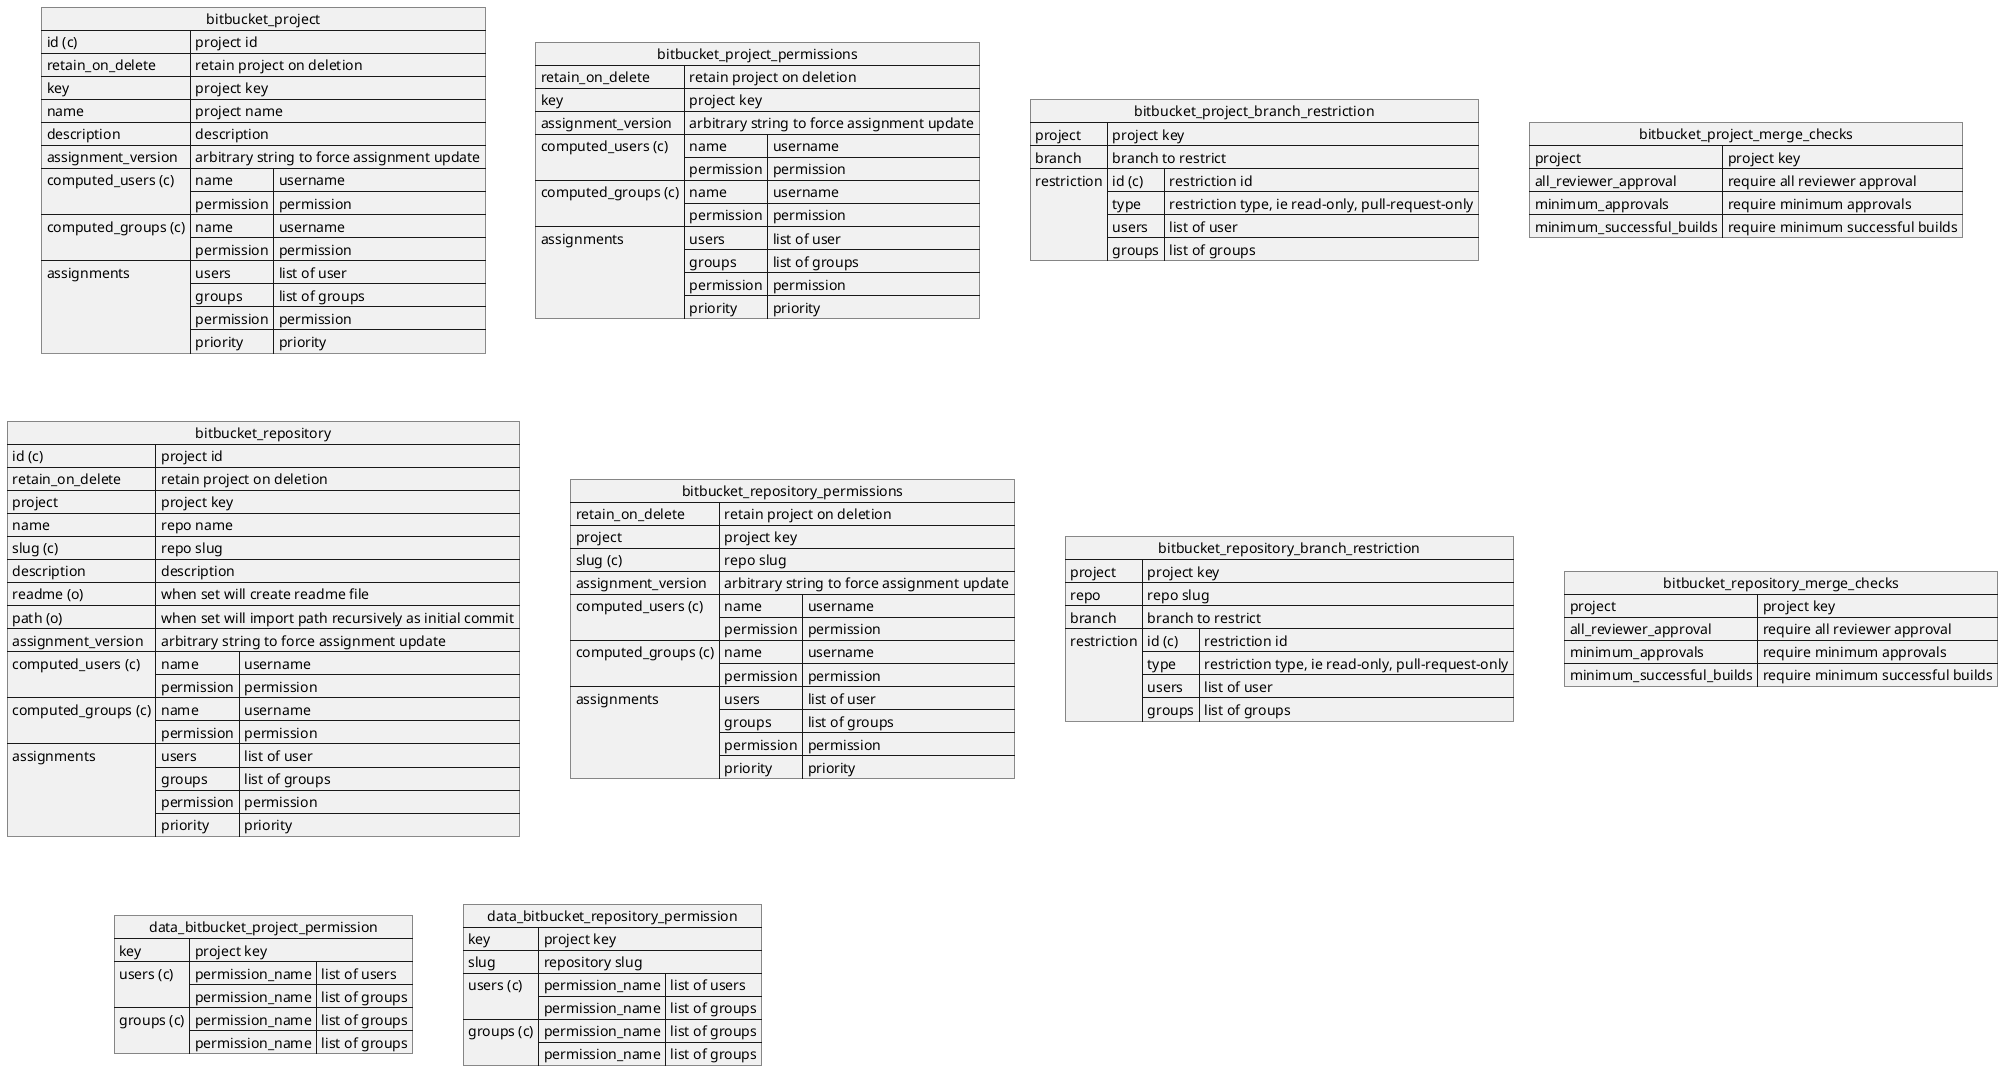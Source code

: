 @startuml

json bitbucket_project {
    "id (c)": "project id",
    "retain_on_delete": "retain project on deletion",
    "key": "project key",
    "name": "project name",
    "description": "description",
    "assignment_version": "arbitrary string to force assignment update",
    "computed_users (c)": [
        {
        "name":"username",
        "permission": "permission"
        }
    ],
    "computed_groups (c)": [
        {
        "name":"username",
        "permission": "permission"
        }
    ],
    "assignments": [
        {
        "users": "list of user",
        "groups": "list of groups",
        "permission": "permission",
        "priority": "priority"
        }
    ]
}

json bitbucket_project_permissions {
    "retain_on_delete": "retain project on deletion",
    "key": "project key",
    "assignment_version": "arbitrary string to force assignment update",
    "computed_users (c)": [
        {
        "name":"username",
        "permission": "permission"
        }
    ],
    "computed_groups (c)": [
        {
        "name":"username",
        "permission": "permission"
        }
    ],
    "assignments": [
        {
        "users": "list of user",
        "groups": "list of groups",
        "permission": "permission",
        "priority": "priority"
        }
    ]
}

json bitbucket_project_branch_restriction {
    "project": "project key",
    "branch": "branch to restrict",
    "restriction": {
    "id (c)": "restriction id",
        "type": "restriction type, ie read-only, pull-request-only",
        "users": "list of user",
        "groups": "list of groups"
    }
}

json bitbucket_project_merge_checks {
    "project": "project key",
    "all_reviewer_approval": "require all reviewer approval",
    "minimum_approvals": "require minimum approvals",
    "minimum_successful_builds": "require minimum successful builds"
}

json bitbucket_repository {
    "id (c)": "project id",
    "retain_on_delete": "retain project on deletion",
    "project": "project key",
    "name": "repo name",
    "slug (c)": "repo slug",
    "description": "description",
    "readme (o)": "when set will create readme file",
    "path (o)": "when set will import path recursively as initial commit",
    "assignment_version": "arbitrary string to force assignment update",
    "computed_users (c)": [
        {
        "name":"username",
        "permission": "permission"
        }
    ],
    "computed_groups (c)": [
        {
        "name":"username",
        "permission": "permission"
        }
    ],
    "assignments": [
        {
        "users": "list of user",
        "groups": "list of groups",
        "permission": "permission",
        "priority": "priority"
        }
    ]
}


json bitbucket_repository_permissions {
    "retain_on_delete": "retain project on deletion",
    "project": "project key",
    "slug (c)": "repo slug",
    "assignment_version": "arbitrary string to force assignment update",
    "computed_users (c)": [
        {
        "name":"username",
        "permission": "permission"
        }
    ],
    "computed_groups (c)": [
        {
        "name":"username",
        "permission": "permission"
        }
    ],
    "assignments": [
        {
        "users": "list of user",
        "groups": "list of groups",
        "permission": "permission",
        "priority": "priority"
        }
    ]
}


json bitbucket_repository_branch_restriction {
    "project": "project key",
    "repo": "repo slug",
    "branch": "branch to restrict",
    "restriction": {
    "id (c)": "restriction id",
        "type": "restriction type, ie read-only, pull-request-only",
        "users": "list of user",
        "groups": "list of groups"
    }
}

json bitbucket_repository_merge_checks {
    "project": "project key",
    "all_reviewer_approval": "require all reviewer approval",
    "minimum_approvals": "require minimum approvals",
    "minimum_successful_builds": "require minimum successful builds"
}

json data_bitbucket_project_permission {
    "key": "project key",
    "users (c)": {
        "permission_name": [
            "list of users"
        ],
        "permission_name": [
            "list of groups"
        ]
    },
    "groups (c)": {
        "permission_name": [
            "list of groups"
        ],
        "permission_name": [
            "list of groups"
        ]
    }
}

json data_bitbucket_repository_permission {
    "key": "project key",
    "slug": "repository slug",
    "users (c)": {
        "permission_name": [
            "list of users"
        ],
        "permission_name": [
            "list of groups"
        ]
    },
    "groups (c)": {
        "permission_name": [
            "list of groups"
        ],
        "permission_name": [
            "list of groups"
        ]
    }
}

@enduml